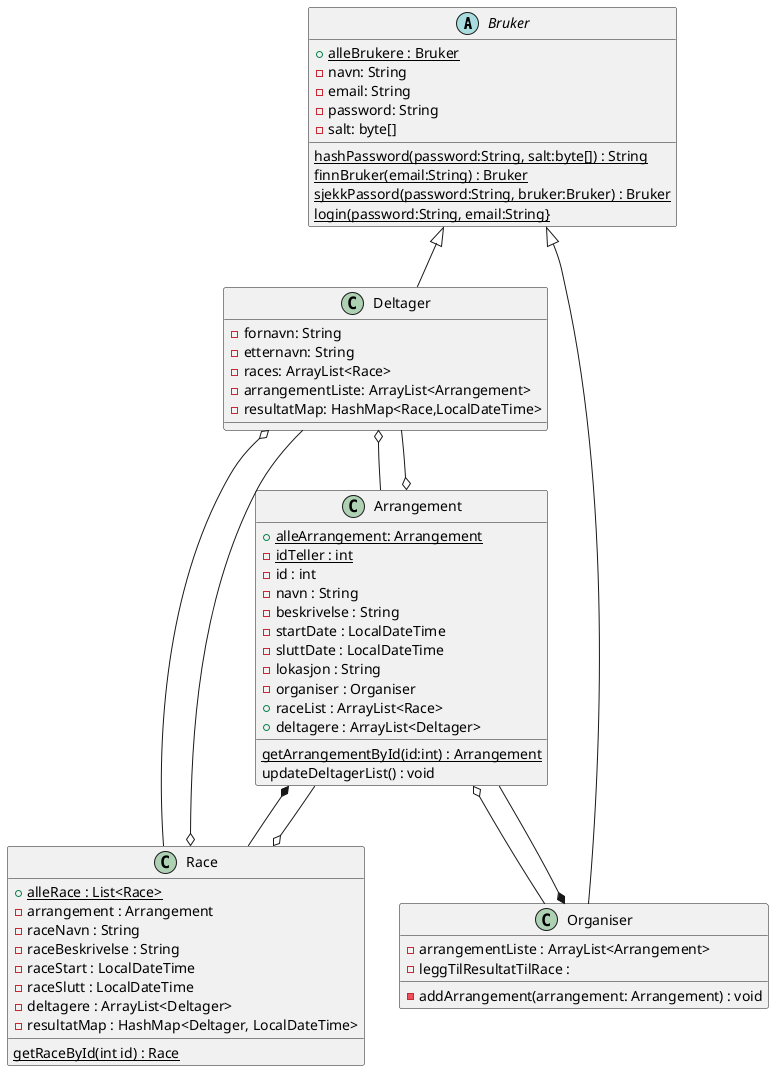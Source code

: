
@startuml
abstract class Bruker {
 + {static}alleBrukere : Bruker
 - navn: String
 - email: String
 - password: String
 - salt: byte[]
 {static}hashPassword(password:String, salt:byte[]) : String
 {static} finnBruker(email:String) : Bruker
 {static} sjekkPassord(password:String, bruker:Bruker) : Bruker
 {static} login(password:String, email:String}
}

class Arrangement {
    + {static}alleArrangement: Arrangement
    - {static}idTeller : int
    - id : int
   - navn : String
   - beskrivelse : String
   - startDate : LocalDateTime
   - sluttDate : LocalDateTime
   - lokasjon : String
   - organiser : Organiser
   + raceList : ArrayList<Race>
   + deltagere : ArrayList<Deltager>

   {static} getArrangementById(id:int) : Arrangement
   updateDeltagerList() : void
}

class Deltager {
    - fornavn: String
    - etternavn: String
    - races: ArrayList<Race>
    - arrangementListe: ArrayList<Arrangement>
    - resultatMap: HashMap<Race,LocalDateTime>
}

class Organiser{
    - arrangementListe : ArrayList<Arrangement>
    - addArrangement(arrangement: Arrangement) : void
    - leggTilResultatTilRace :
}

class Race{
    + {static}alleRace : List<Race>
    - arrangement : Arrangement
    - raceNavn : String
    - raceBeskrivelse : String
    - raceStart : LocalDateTime
    - raceSlutt : LocalDateTime
    - deltagere : ArrayList<Deltager>
    - resultatMap : HashMap<Deltager, LocalDateTime>
    {static} getRaceById(int id) : Race
}
Bruker <|-- Deltager
Bruker <|-- Organiser
Organiser *-- Arrangement
Deltager o-- Arrangement
Arrangement o-- Deltager

Race o-- Arrangement
Arrangement *-- Race
Deltager o-- Race
Race o-- Deltager
Arrangement o-- Organiser



@enduml
